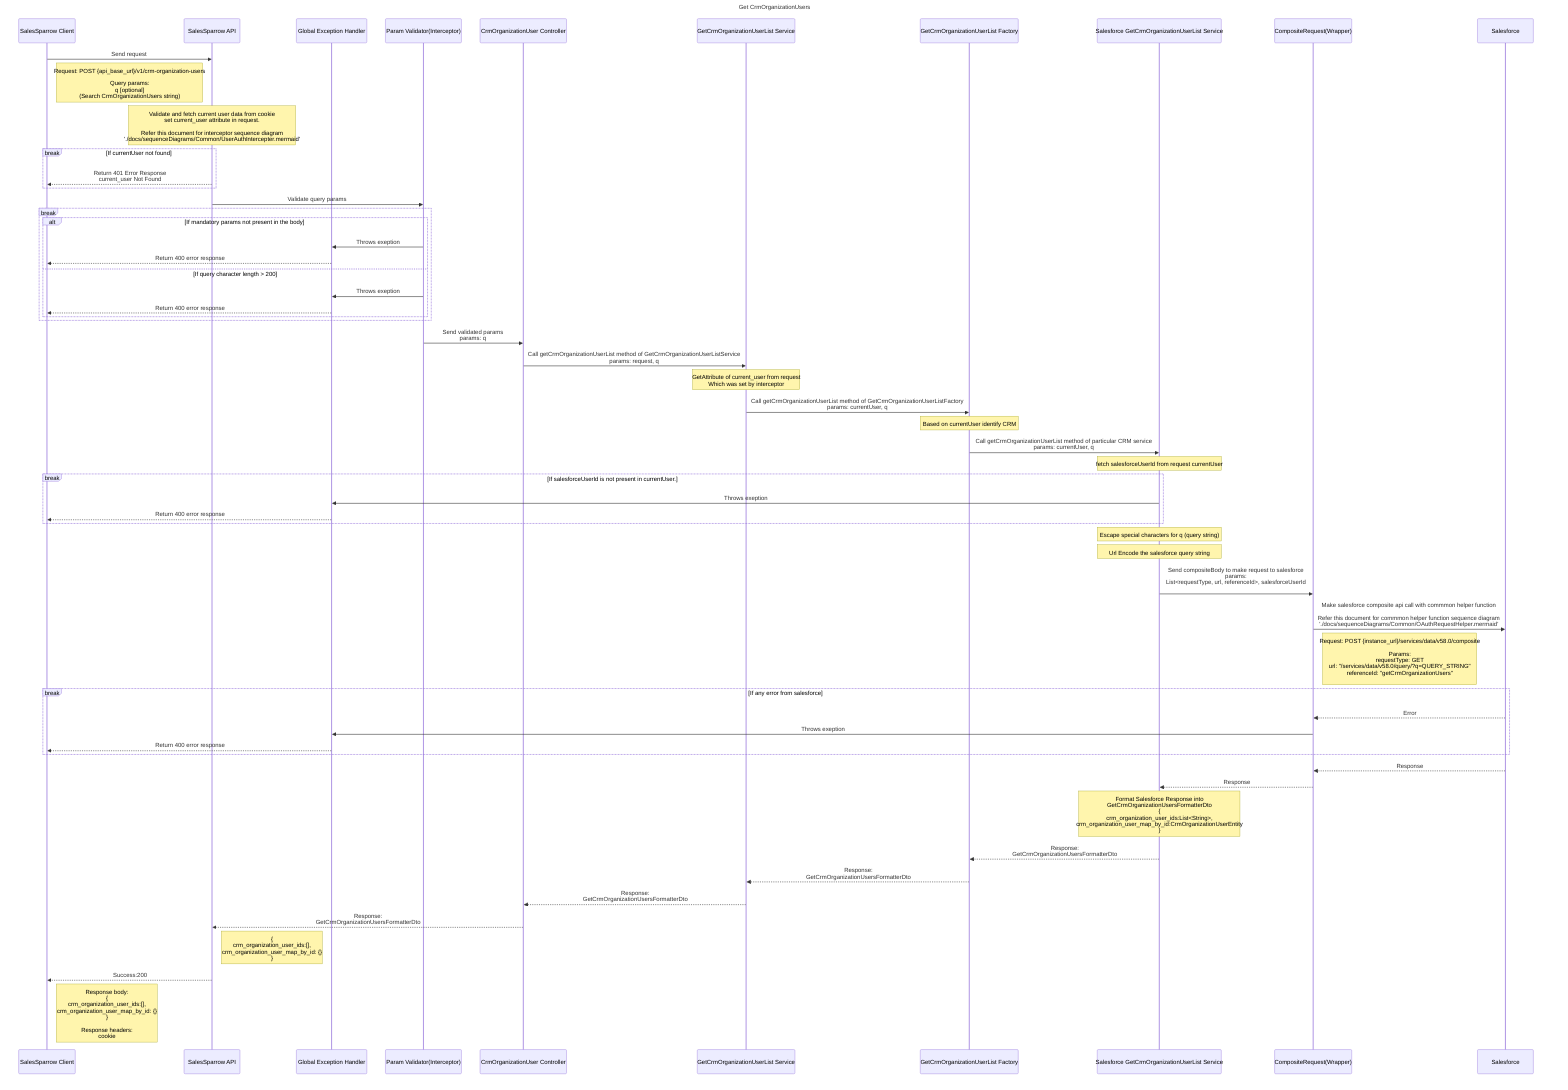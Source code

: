 sequenceDiagram
  title Get CrmOrganizationUsers
    participant ui as SalesSparrow Client
    participant api as SalesSparrow API
    participant exceptionHandler as Global Exception Handler
    participant validator as Param Validator(Interceptor)
    participant controller as CrmOrganizationUser Controller
    participant service as GetCrmOrganizationUserList Service
    participant factory as GetCrmOrganizationUserList Factory
    participant crm as Salesforce GetCrmOrganizationUserList Service
    participant CompositeRequestWrapper as CompositeRequest(Wrapper)
    participant salesforce as Salesforce

    ui->>api:  Send request 
    note right of ui: Request: POST {api_base_url}/v1/crm-organization-users<br><br>Query params: <br>q [optional] <br>(Search CrmOrganizationUsers string)

    note over api: Validate and fetch current user data from cookie<br>set current_user attribute in request.<br><br>Refer this document for interceptor sequence diagram <br> './docs/sequenceDiagrams/Common/UserAuthIntercepter.mermaid'
    break If currentUser not found
        api-->>ui: Return 401 Error Response<br>current_user Not Found
    end

    api->>validator: Validate query params

    break 
        alt If mandatory params not present in the body
            validator->>exceptionHandler: Throws exeption
            exceptionHandler-->>ui:Return 400 error response 
        else If query character length > 200
            validator->>exceptionHandler: Throws exeption
            exceptionHandler-->>ui:Return 400 error response
        end
    end

    validator->>controller: Send validated params<br>params: q
    
    controller->>service: Call getCrmOrganizationUserList method of GetCrmOrganizationUserListService<br> params: request, q
    note over service: GetAttribute of current_user from request<br>Which was set by interceptor

    service->>factory: Call getCrmOrganizationUserList method of GetCrmOrganizationUserListFactory<br>params: currentUser, q
    note over factory: Based on currentUser identify CRM

    factory->>crm: Call getCrmOrganizationUserList method of particular CRM service<br>params: currentUser, q

    note over crm: fetch salesforceUserId from request currentUser
    break If salesforceUserId is not present in currentUser.
        crm->>exceptionHandler: Throws exeption
        exceptionHandler-->>ui:Return 400 error response 
    end

    note over crm: Escape special characters for q (query string)
    note over crm: Url Encode the salesforce query string

    crm->>CompositeRequestWrapper: Send compositeBody to make request to salesforce<br>params: <br> List<requestType, url, referenceId>, salesforceUserId <br>

    CompositeRequestWrapper->>salesforce: Make salesforce composite api call with commmon helper function<br><br>Refer this document for commmon helper function sequence diagram <br> './docs/sequenceDiagrams/Common/OAuthRequestHelper.mermaid'
    note right of CompositeRequestWrapper: Request: POST {instance_url}/services/data/v58.0/composite <br><br>Params: <br> requestType: GET<br> url: "/services/data/v58.0/query/?q=QUERY_STRING"<br>referenceId: "getCrmOrganizationUsers"<br>
    
    break If any error from salesforce
        salesforce-->>CompositeRequestWrapper: Error
        CompositeRequestWrapper->>exceptionHandler: Throws exeption
        exceptionHandler-->>ui: Return 400 error response
    end

    salesforce-->>CompositeRequestWrapper: Response
    CompositeRequestWrapper-->>crm: Response
    note over crm:  Format Salesforce Response into<br> GetCrmOrganizationUsersFormatterDto<br>{<br>crm_organization_user_ids:List<String>,<br>crm_organization_user_map_by_id:CrmOrganizationUserEntity<br>}

    crm-->>factory: Response:<br>GetCrmOrganizationUsersFormatterDto
    factory-->>service: Response:<br>GetCrmOrganizationUsersFormatterDto
    service-->> controller: Response:<br>GetCrmOrganizationUsersFormatterDto
    controller-->>api: Response:<br>GetCrmOrganizationUsersFormatterDto
    note right of api: {<br>crm_organization_user_ids:[],<br> crm_organization_user_map_by_id: {}<br>}

    api-->>ui: Success:200
    note right of ui: Response body: <br> {<br>crm_organization_user_ids:[],<br> crm_organization_user_map_by_id: {}<br>}<br><br>Response headers:<br> cookie